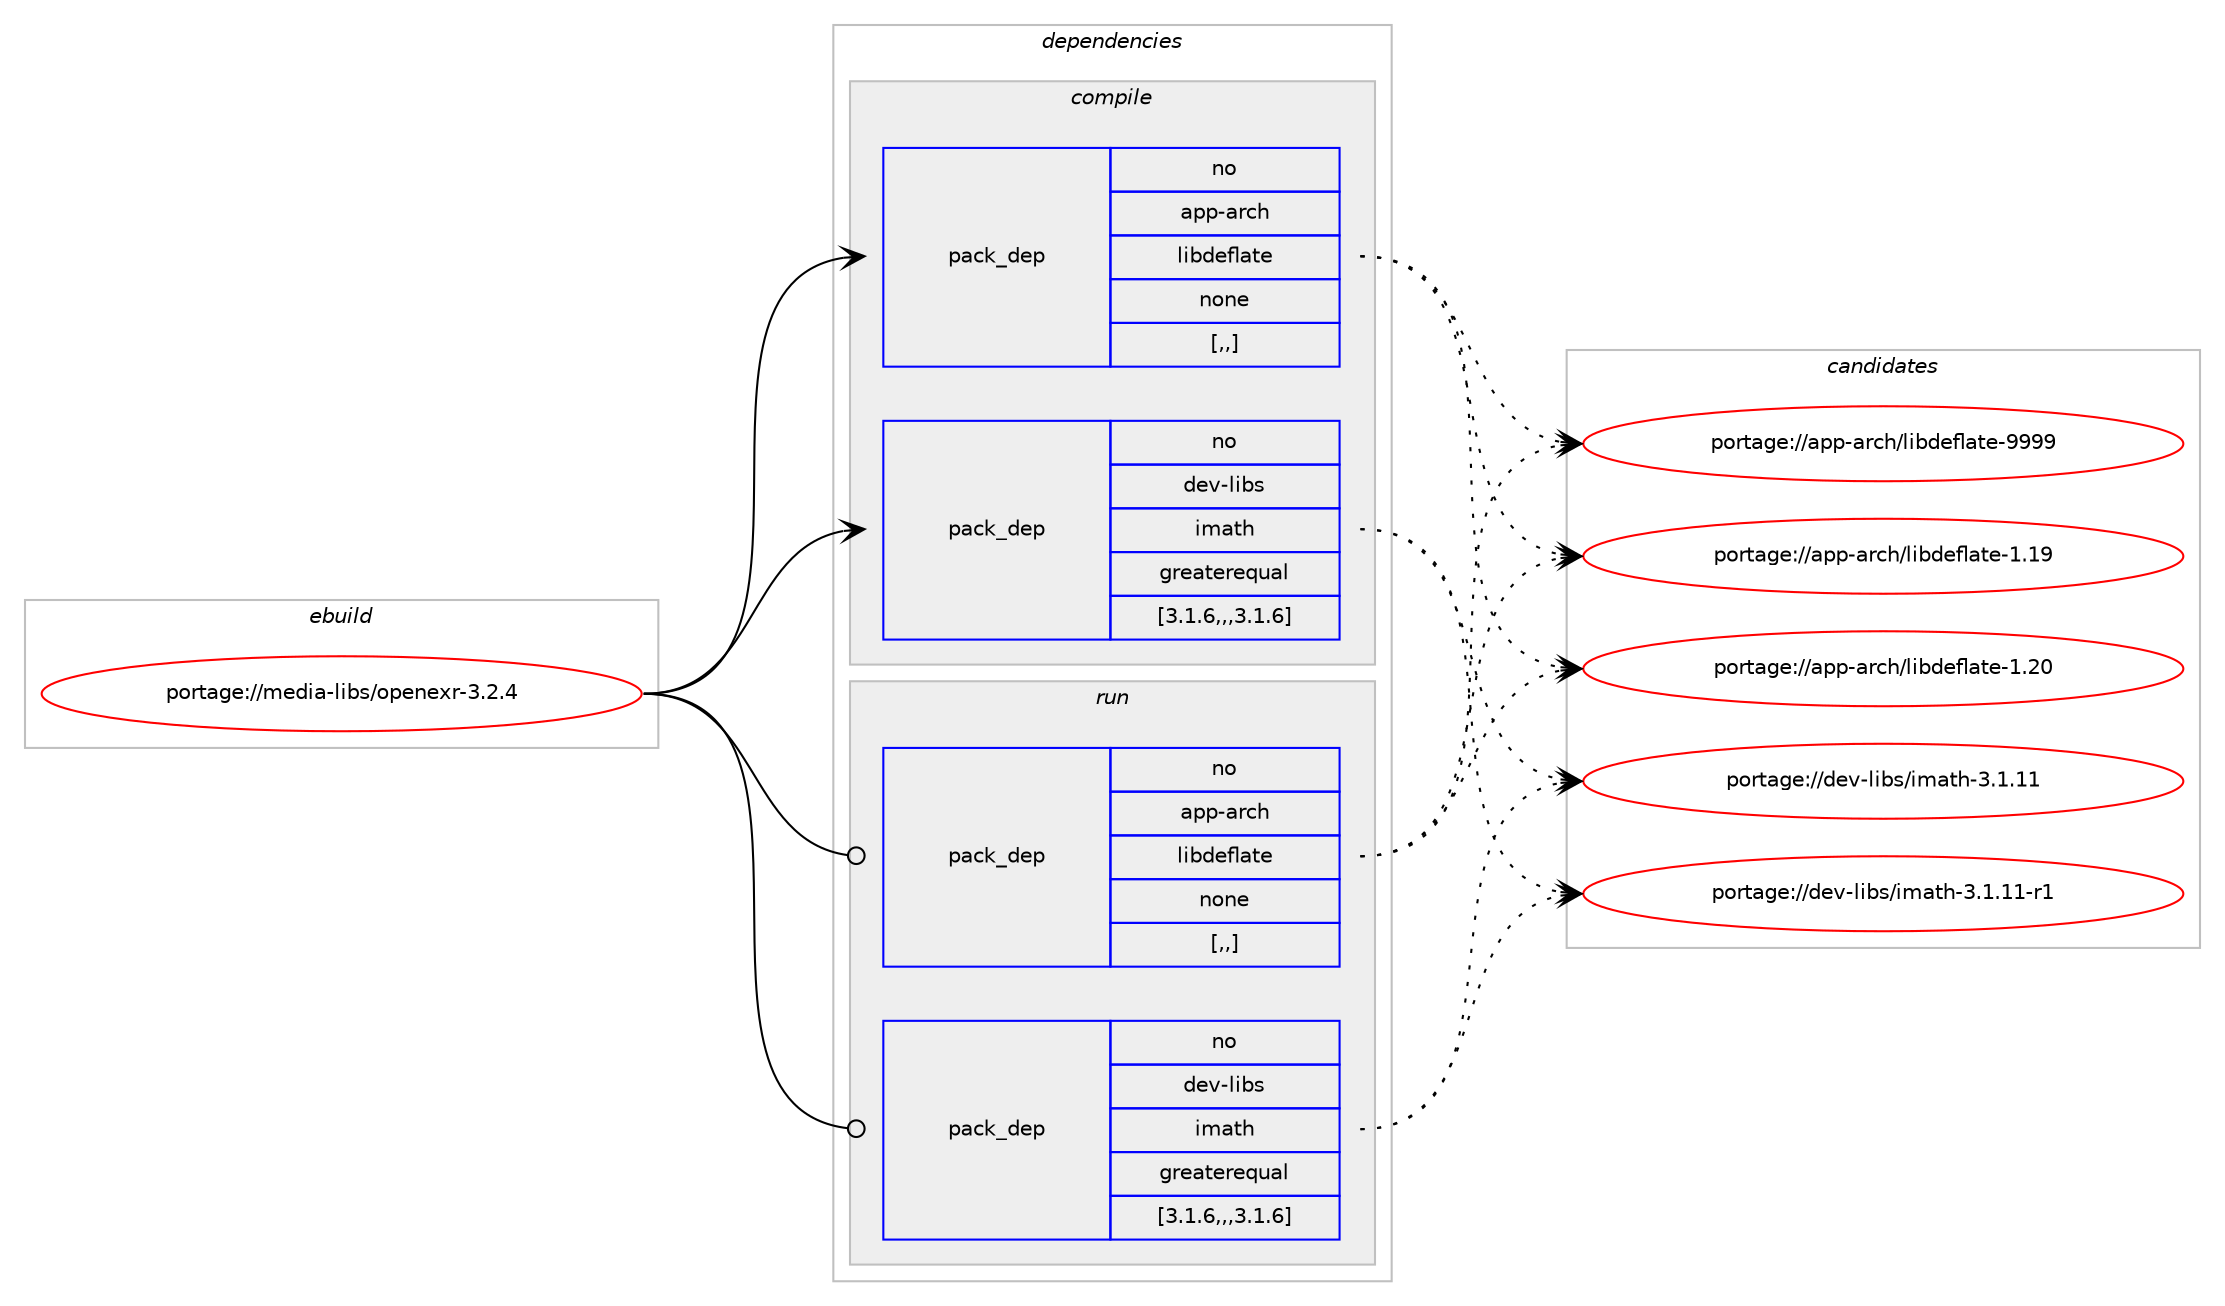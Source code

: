 digraph prolog {

# *************
# Graph options
# *************

newrank=true;
concentrate=true;
compound=true;
graph [rankdir=LR,fontname=Helvetica,fontsize=10,ranksep=1.5];#, ranksep=2.5, nodesep=0.2];
edge  [arrowhead=vee];
node  [fontname=Helvetica,fontsize=10];

# **********
# The ebuild
# **********

subgraph cluster_leftcol {
color=gray;
rank=same;
label=<<i>ebuild</i>>;
id [label="portage://media-libs/openexr-3.2.4", color=red, width=4, href="../media-libs/openexr-3.2.4.svg"];
}

# ****************
# The dependencies
# ****************

subgraph cluster_midcol {
color=gray;
label=<<i>dependencies</i>>;
subgraph cluster_compile {
fillcolor="#eeeeee";
style=filled;
label=<<i>compile</i>>;
subgraph pack219499 {
dependency297177 [label=<<TABLE BORDER="0" CELLBORDER="1" CELLSPACING="0" CELLPADDING="4" WIDTH="220"><TR><TD ROWSPAN="6" CELLPADDING="30">pack_dep</TD></TR><TR><TD WIDTH="110">no</TD></TR><TR><TD>app-arch</TD></TR><TR><TD>libdeflate</TD></TR><TR><TD>none</TD></TR><TR><TD>[,,]</TD></TR></TABLE>>, shape=none, color=blue];
}
id:e -> dependency297177:w [weight=20,style="solid",arrowhead="vee"];
subgraph pack219500 {
dependency297178 [label=<<TABLE BORDER="0" CELLBORDER="1" CELLSPACING="0" CELLPADDING="4" WIDTH="220"><TR><TD ROWSPAN="6" CELLPADDING="30">pack_dep</TD></TR><TR><TD WIDTH="110">no</TD></TR><TR><TD>dev-libs</TD></TR><TR><TD>imath</TD></TR><TR><TD>greaterequal</TD></TR><TR><TD>[3.1.6,,,3.1.6]</TD></TR></TABLE>>, shape=none, color=blue];
}
id:e -> dependency297178:w [weight=20,style="solid",arrowhead="vee"];
}
subgraph cluster_compileandrun {
fillcolor="#eeeeee";
style=filled;
label=<<i>compile and run</i>>;
}
subgraph cluster_run {
fillcolor="#eeeeee";
style=filled;
label=<<i>run</i>>;
subgraph pack219501 {
dependency297179 [label=<<TABLE BORDER="0" CELLBORDER="1" CELLSPACING="0" CELLPADDING="4" WIDTH="220"><TR><TD ROWSPAN="6" CELLPADDING="30">pack_dep</TD></TR><TR><TD WIDTH="110">no</TD></TR><TR><TD>app-arch</TD></TR><TR><TD>libdeflate</TD></TR><TR><TD>none</TD></TR><TR><TD>[,,]</TD></TR></TABLE>>, shape=none, color=blue];
}
id:e -> dependency297179:w [weight=20,style="solid",arrowhead="odot"];
subgraph pack219502 {
dependency297180 [label=<<TABLE BORDER="0" CELLBORDER="1" CELLSPACING="0" CELLPADDING="4" WIDTH="220"><TR><TD ROWSPAN="6" CELLPADDING="30">pack_dep</TD></TR><TR><TD WIDTH="110">no</TD></TR><TR><TD>dev-libs</TD></TR><TR><TD>imath</TD></TR><TR><TD>greaterequal</TD></TR><TR><TD>[3.1.6,,,3.1.6]</TD></TR></TABLE>>, shape=none, color=blue];
}
id:e -> dependency297180:w [weight=20,style="solid",arrowhead="odot"];
}
}

# **************
# The candidates
# **************

subgraph cluster_choices {
rank=same;
color=gray;
label=<<i>candidates</i>>;

subgraph choice219499 {
color=black;
nodesep=1;
choice971121124597114991044710810598100101102108971161014549464957 [label="portage://app-arch/libdeflate-1.19", color=red, width=4,href="../app-arch/libdeflate-1.19.svg"];
choice971121124597114991044710810598100101102108971161014549465048 [label="portage://app-arch/libdeflate-1.20", color=red, width=4,href="../app-arch/libdeflate-1.20.svg"];
choice971121124597114991044710810598100101102108971161014557575757 [label="portage://app-arch/libdeflate-9999", color=red, width=4,href="../app-arch/libdeflate-9999.svg"];
dependency297177:e -> choice971121124597114991044710810598100101102108971161014549464957:w [style=dotted,weight="100"];
dependency297177:e -> choice971121124597114991044710810598100101102108971161014549465048:w [style=dotted,weight="100"];
dependency297177:e -> choice971121124597114991044710810598100101102108971161014557575757:w [style=dotted,weight="100"];
}
subgraph choice219500 {
color=black;
nodesep=1;
choice1001011184510810598115471051099711610445514649464949 [label="portage://dev-libs/imath-3.1.11", color=red, width=4,href="../dev-libs/imath-3.1.11.svg"];
choice10010111845108105981154710510997116104455146494649494511449 [label="portage://dev-libs/imath-3.1.11-r1", color=red, width=4,href="../dev-libs/imath-3.1.11-r1.svg"];
dependency297178:e -> choice1001011184510810598115471051099711610445514649464949:w [style=dotted,weight="100"];
dependency297178:e -> choice10010111845108105981154710510997116104455146494649494511449:w [style=dotted,weight="100"];
}
subgraph choice219501 {
color=black;
nodesep=1;
choice971121124597114991044710810598100101102108971161014549464957 [label="portage://app-arch/libdeflate-1.19", color=red, width=4,href="../app-arch/libdeflate-1.19.svg"];
choice971121124597114991044710810598100101102108971161014549465048 [label="portage://app-arch/libdeflate-1.20", color=red, width=4,href="../app-arch/libdeflate-1.20.svg"];
choice971121124597114991044710810598100101102108971161014557575757 [label="portage://app-arch/libdeflate-9999", color=red, width=4,href="../app-arch/libdeflate-9999.svg"];
dependency297179:e -> choice971121124597114991044710810598100101102108971161014549464957:w [style=dotted,weight="100"];
dependency297179:e -> choice971121124597114991044710810598100101102108971161014549465048:w [style=dotted,weight="100"];
dependency297179:e -> choice971121124597114991044710810598100101102108971161014557575757:w [style=dotted,weight="100"];
}
subgraph choice219502 {
color=black;
nodesep=1;
choice1001011184510810598115471051099711610445514649464949 [label="portage://dev-libs/imath-3.1.11", color=red, width=4,href="../dev-libs/imath-3.1.11.svg"];
choice10010111845108105981154710510997116104455146494649494511449 [label="portage://dev-libs/imath-3.1.11-r1", color=red, width=4,href="../dev-libs/imath-3.1.11-r1.svg"];
dependency297180:e -> choice1001011184510810598115471051099711610445514649464949:w [style=dotted,weight="100"];
dependency297180:e -> choice10010111845108105981154710510997116104455146494649494511449:w [style=dotted,weight="100"];
}
}

}
